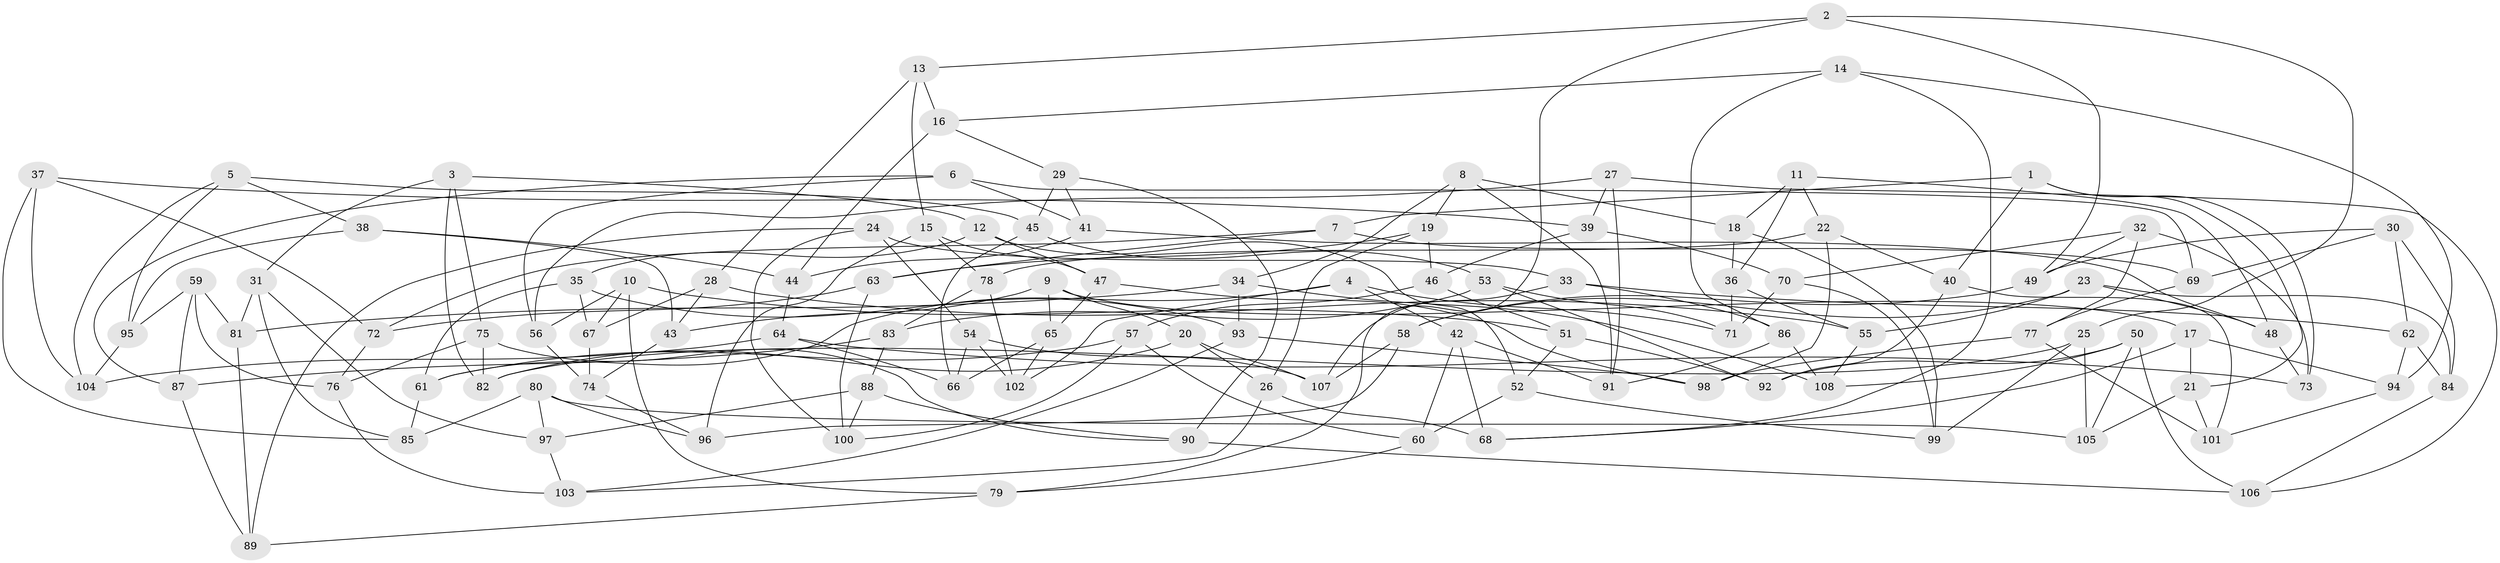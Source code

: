 // Generated by graph-tools (version 1.1) at 2025/02/03/09/25 03:02:55]
// undirected, 108 vertices, 216 edges
graph export_dot {
graph [start="1"]
  node [color=gray90,style=filled];
  1;
  2;
  3;
  4;
  5;
  6;
  7;
  8;
  9;
  10;
  11;
  12;
  13;
  14;
  15;
  16;
  17;
  18;
  19;
  20;
  21;
  22;
  23;
  24;
  25;
  26;
  27;
  28;
  29;
  30;
  31;
  32;
  33;
  34;
  35;
  36;
  37;
  38;
  39;
  40;
  41;
  42;
  43;
  44;
  45;
  46;
  47;
  48;
  49;
  50;
  51;
  52;
  53;
  54;
  55;
  56;
  57;
  58;
  59;
  60;
  61;
  62;
  63;
  64;
  65;
  66;
  67;
  68;
  69;
  70;
  71;
  72;
  73;
  74;
  75;
  76;
  77;
  78;
  79;
  80;
  81;
  82;
  83;
  84;
  85;
  86;
  87;
  88;
  89;
  90;
  91;
  92;
  93;
  94;
  95;
  96;
  97;
  98;
  99;
  100;
  101;
  102;
  103;
  104;
  105;
  106;
  107;
  108;
  1 -- 7;
  1 -- 73;
  1 -- 40;
  1 -- 21;
  2 -- 25;
  2 -- 49;
  2 -- 79;
  2 -- 13;
  3 -- 82;
  3 -- 31;
  3 -- 75;
  3 -- 12;
  4 -- 42;
  4 -- 71;
  4 -- 102;
  4 -- 61;
  5 -- 38;
  5 -- 95;
  5 -- 45;
  5 -- 104;
  6 -- 69;
  6 -- 41;
  6 -- 56;
  6 -- 87;
  7 -- 63;
  7 -- 69;
  7 -- 72;
  8 -- 19;
  8 -- 18;
  8 -- 34;
  8 -- 91;
  9 -- 20;
  9 -- 17;
  9 -- 65;
  9 -- 43;
  10 -- 51;
  10 -- 79;
  10 -- 67;
  10 -- 56;
  11 -- 48;
  11 -- 18;
  11 -- 36;
  11 -- 22;
  12 -- 47;
  12 -- 35;
  12 -- 52;
  13 -- 15;
  13 -- 28;
  13 -- 16;
  14 -- 94;
  14 -- 86;
  14 -- 68;
  14 -- 16;
  15 -- 47;
  15 -- 78;
  15 -- 96;
  16 -- 44;
  16 -- 29;
  17 -- 21;
  17 -- 94;
  17 -- 68;
  18 -- 99;
  18 -- 36;
  19 -- 26;
  19 -- 63;
  19 -- 46;
  20 -- 26;
  20 -- 82;
  20 -- 107;
  21 -- 105;
  21 -- 101;
  22 -- 40;
  22 -- 78;
  22 -- 98;
  23 -- 48;
  23 -- 55;
  23 -- 58;
  23 -- 84;
  24 -- 89;
  24 -- 54;
  24 -- 33;
  24 -- 100;
  25 -- 99;
  25 -- 82;
  25 -- 105;
  26 -- 103;
  26 -- 68;
  27 -- 56;
  27 -- 39;
  27 -- 106;
  27 -- 91;
  28 -- 43;
  28 -- 67;
  28 -- 55;
  29 -- 41;
  29 -- 90;
  29 -- 45;
  30 -- 62;
  30 -- 69;
  30 -- 84;
  30 -- 49;
  31 -- 85;
  31 -- 81;
  31 -- 97;
  32 -- 77;
  32 -- 49;
  32 -- 70;
  32 -- 73;
  33 -- 62;
  33 -- 86;
  33 -- 107;
  34 -- 108;
  34 -- 93;
  34 -- 81;
  35 -- 93;
  35 -- 67;
  35 -- 61;
  36 -- 55;
  36 -- 71;
  37 -- 72;
  37 -- 85;
  37 -- 39;
  37 -- 104;
  38 -- 95;
  38 -- 43;
  38 -- 44;
  39 -- 70;
  39 -- 46;
  40 -- 101;
  40 -- 92;
  41 -- 44;
  41 -- 48;
  42 -- 60;
  42 -- 91;
  42 -- 68;
  43 -- 74;
  44 -- 64;
  45 -- 66;
  45 -- 53;
  46 -- 51;
  46 -- 57;
  47 -- 65;
  47 -- 98;
  48 -- 73;
  49 -- 58;
  50 -- 92;
  50 -- 108;
  50 -- 106;
  50 -- 105;
  51 -- 92;
  51 -- 52;
  52 -- 60;
  52 -- 99;
  53 -- 92;
  53 -- 83;
  53 -- 71;
  54 -- 102;
  54 -- 107;
  54 -- 66;
  55 -- 108;
  56 -- 74;
  57 -- 60;
  57 -- 61;
  57 -- 100;
  58 -- 96;
  58 -- 107;
  59 -- 76;
  59 -- 81;
  59 -- 95;
  59 -- 87;
  60 -- 79;
  61 -- 85;
  62 -- 94;
  62 -- 84;
  63 -- 100;
  63 -- 72;
  64 -- 104;
  64 -- 73;
  64 -- 66;
  65 -- 102;
  65 -- 66;
  67 -- 74;
  69 -- 77;
  70 -- 71;
  70 -- 99;
  72 -- 76;
  74 -- 96;
  75 -- 76;
  75 -- 82;
  75 -- 90;
  76 -- 103;
  77 -- 98;
  77 -- 101;
  78 -- 83;
  78 -- 102;
  79 -- 89;
  80 -- 96;
  80 -- 97;
  80 -- 85;
  80 -- 105;
  81 -- 89;
  83 -- 87;
  83 -- 88;
  84 -- 106;
  86 -- 108;
  86 -- 91;
  87 -- 89;
  88 -- 100;
  88 -- 90;
  88 -- 97;
  90 -- 106;
  93 -- 103;
  93 -- 98;
  94 -- 101;
  95 -- 104;
  97 -- 103;
}
